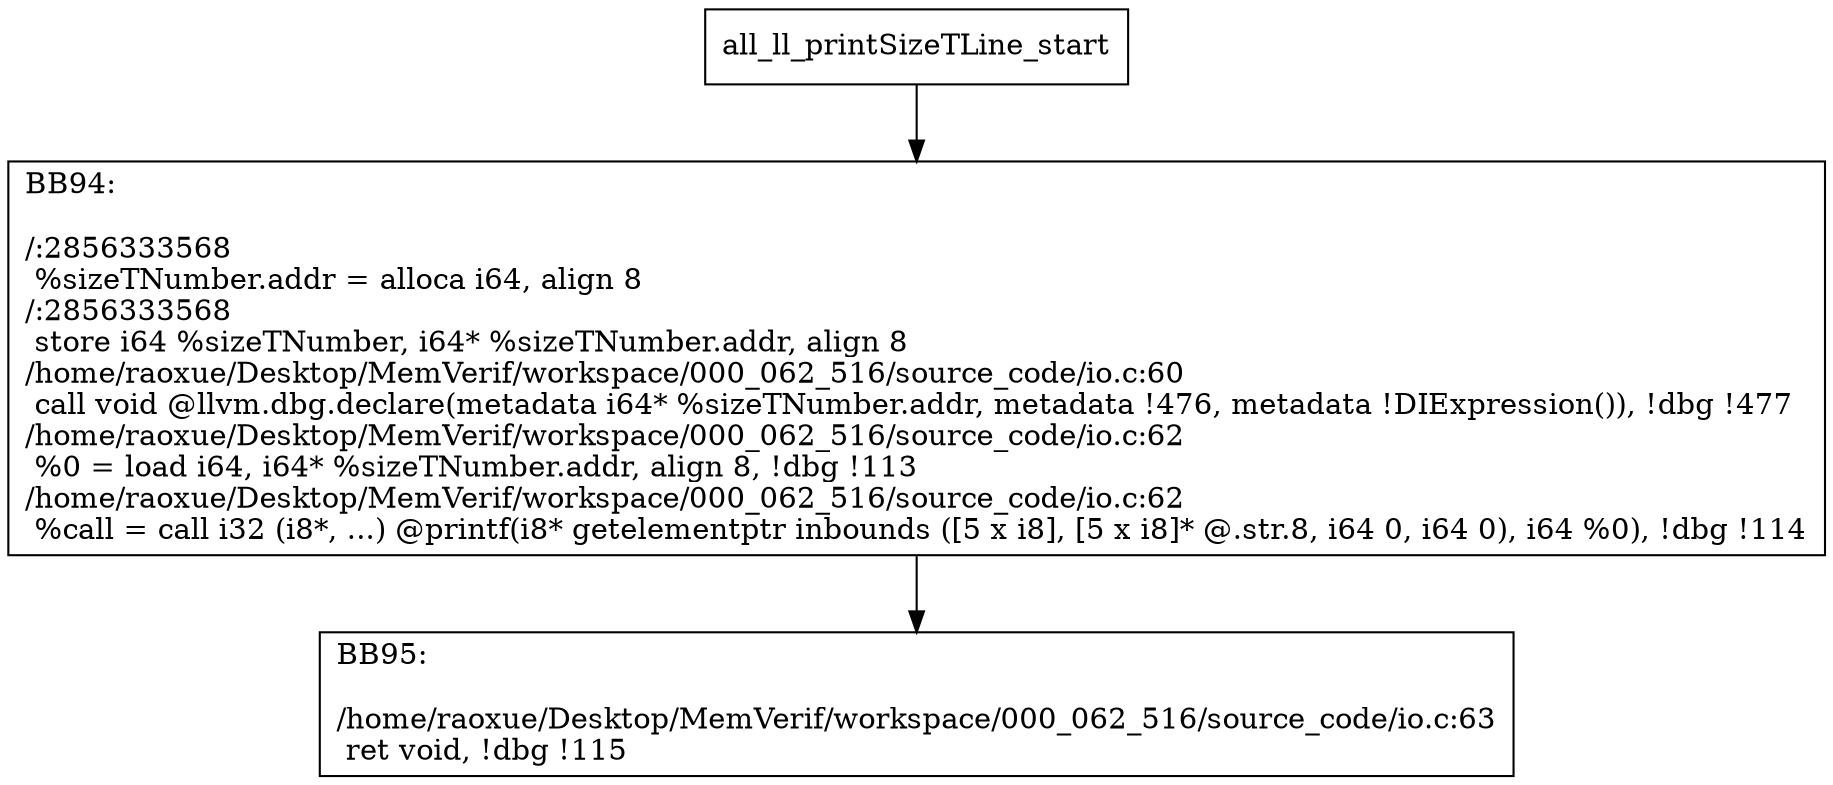 digraph "CFG for'all_ll_printSizeTLine' function" {
	BBall_ll_printSizeTLine_start[shape=record,label="{all_ll_printSizeTLine_start}"];
	BBall_ll_printSizeTLine_start-> all_ll_printSizeTLineBB94;
	all_ll_printSizeTLineBB94 [shape=record, label="{BB94:\l\l/:2856333568\l
  %sizeTNumber.addr = alloca i64, align 8\l
/:2856333568\l
  store i64 %sizeTNumber, i64* %sizeTNumber.addr, align 8\l
/home/raoxue/Desktop/MemVerif/workspace/000_062_516/source_code/io.c:60\l
  call void @llvm.dbg.declare(metadata i64* %sizeTNumber.addr, metadata !476, metadata !DIExpression()), !dbg !477\l
/home/raoxue/Desktop/MemVerif/workspace/000_062_516/source_code/io.c:62\l
  %0 = load i64, i64* %sizeTNumber.addr, align 8, !dbg !113\l
/home/raoxue/Desktop/MemVerif/workspace/000_062_516/source_code/io.c:62\l
  %call = call i32 (i8*, ...) @printf(i8* getelementptr inbounds ([5 x i8], [5 x i8]* @.str.8, i64 0, i64 0), i64 %0), !dbg !114\l
}"];
	all_ll_printSizeTLineBB94-> all_ll_printSizeTLineBB95;
	all_ll_printSizeTLineBB95 [shape=record, label="{BB95:\l\l/home/raoxue/Desktop/MemVerif/workspace/000_062_516/source_code/io.c:63\l
  ret void, !dbg !115\l
}"];
}
